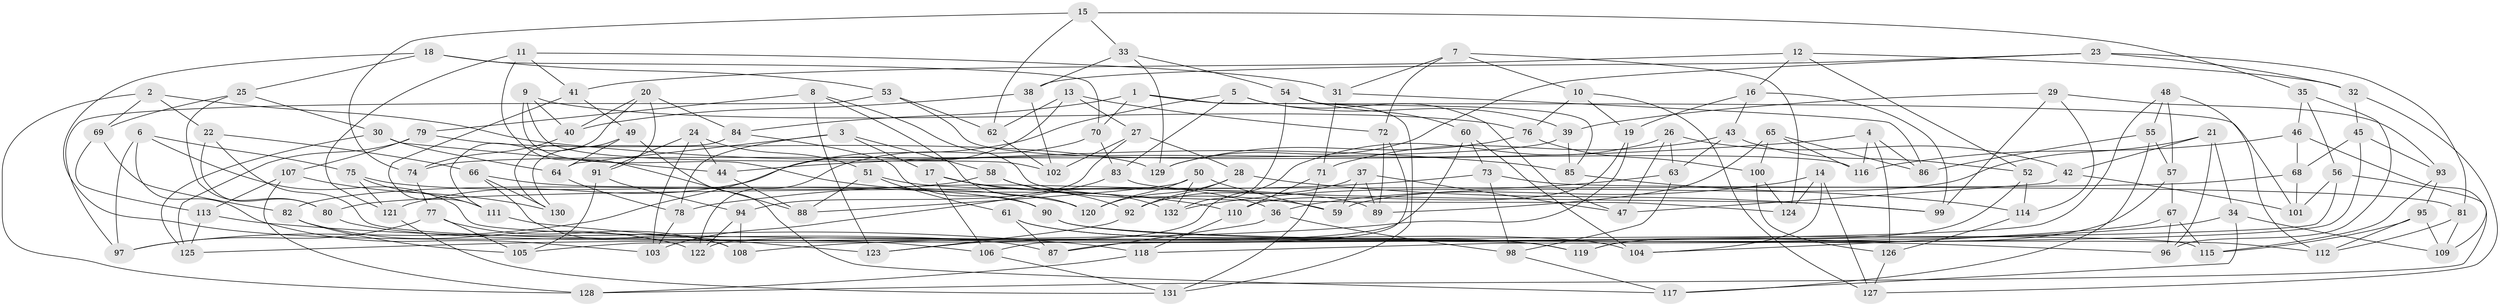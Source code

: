 // Generated by graph-tools (version 1.1) at 2025/11/02/27/25 16:11:47]
// undirected, 132 vertices, 264 edges
graph export_dot {
graph [start="1"]
  node [color=gray90,style=filled];
  1;
  2;
  3;
  4;
  5;
  6;
  7;
  8;
  9;
  10;
  11;
  12;
  13;
  14;
  15;
  16;
  17;
  18;
  19;
  20;
  21;
  22;
  23;
  24;
  25;
  26;
  27;
  28;
  29;
  30;
  31;
  32;
  33;
  34;
  35;
  36;
  37;
  38;
  39;
  40;
  41;
  42;
  43;
  44;
  45;
  46;
  47;
  48;
  49;
  50;
  51;
  52;
  53;
  54;
  55;
  56;
  57;
  58;
  59;
  60;
  61;
  62;
  63;
  64;
  65;
  66;
  67;
  68;
  69;
  70;
  71;
  72;
  73;
  74;
  75;
  76;
  77;
  78;
  79;
  80;
  81;
  82;
  83;
  84;
  85;
  86;
  87;
  88;
  89;
  90;
  91;
  92;
  93;
  94;
  95;
  96;
  97;
  98;
  99;
  100;
  101;
  102;
  103;
  104;
  105;
  106;
  107;
  108;
  109;
  110;
  111;
  112;
  113;
  114;
  115;
  116;
  117;
  118;
  119;
  120;
  121;
  122;
  123;
  124;
  125;
  126;
  127;
  128;
  129;
  130;
  131;
  132;
  1 -- 131;
  1 -- 84;
  1 -- 70;
  1 -- 101;
  2 -- 69;
  2 -- 128;
  2 -- 85;
  2 -- 22;
  3 -- 17;
  3 -- 58;
  3 -- 78;
  3 -- 64;
  4 -- 126;
  4 -- 44;
  4 -- 86;
  4 -- 116;
  5 -- 39;
  5 -- 47;
  5 -- 83;
  5 -- 121;
  6 -- 119;
  6 -- 97;
  6 -- 103;
  6 -- 75;
  7 -- 124;
  7 -- 72;
  7 -- 31;
  7 -- 10;
  8 -- 123;
  8 -- 120;
  8 -- 124;
  8 -- 79;
  9 -- 76;
  9 -- 102;
  9 -- 40;
  9 -- 110;
  10 -- 19;
  10 -- 76;
  10 -- 127;
  11 -- 121;
  11 -- 31;
  11 -- 88;
  11 -- 41;
  12 -- 52;
  12 -- 41;
  12 -- 32;
  12 -- 16;
  13 -- 62;
  13 -- 97;
  13 -- 27;
  13 -- 72;
  14 -- 124;
  14 -- 127;
  14 -- 104;
  14 -- 36;
  15 -- 35;
  15 -- 33;
  15 -- 74;
  15 -- 62;
  16 -- 43;
  16 -- 19;
  16 -- 99;
  17 -- 106;
  17 -- 92;
  17 -- 36;
  18 -- 25;
  18 -- 87;
  18 -- 53;
  18 -- 70;
  19 -- 125;
  19 -- 110;
  20 -- 111;
  20 -- 84;
  20 -- 40;
  20 -- 91;
  21 -- 59;
  21 -- 34;
  21 -- 42;
  21 -- 96;
  22 -- 80;
  22 -- 66;
  22 -- 115;
  23 -- 81;
  23 -- 32;
  23 -- 129;
  23 -- 38;
  24 -- 103;
  24 -- 44;
  24 -- 51;
  24 -- 91;
  25 -- 69;
  25 -- 30;
  25 -- 80;
  26 -- 63;
  26 -- 47;
  26 -- 42;
  26 -- 123;
  27 -- 102;
  27 -- 94;
  27 -- 28;
  28 -- 92;
  28 -- 99;
  28 -- 120;
  29 -- 99;
  29 -- 114;
  29 -- 93;
  29 -- 39;
  30 -- 64;
  30 -- 44;
  30 -- 125;
  31 -- 71;
  31 -- 86;
  32 -- 127;
  32 -- 45;
  33 -- 129;
  33 -- 54;
  33 -- 38;
  34 -- 109;
  34 -- 117;
  34 -- 108;
  35 -- 96;
  35 -- 46;
  35 -- 56;
  36 -- 87;
  36 -- 98;
  37 -- 89;
  37 -- 92;
  37 -- 47;
  37 -- 59;
  38 -- 40;
  38 -- 102;
  39 -- 74;
  39 -- 85;
  40 -- 74;
  41 -- 49;
  41 -- 111;
  42 -- 47;
  42 -- 101;
  43 -- 52;
  43 -- 71;
  43 -- 63;
  44 -- 88;
  45 -- 68;
  45 -- 118;
  45 -- 93;
  46 -- 109;
  46 -- 116;
  46 -- 68;
  48 -- 55;
  48 -- 57;
  48 -- 112;
  48 -- 105;
  49 -- 130;
  49 -- 64;
  49 -- 117;
  50 -- 120;
  50 -- 132;
  50 -- 59;
  50 -- 88;
  51 -- 61;
  51 -- 89;
  51 -- 88;
  52 -- 119;
  52 -- 114;
  53 -- 97;
  53 -- 62;
  53 -- 116;
  54 -- 60;
  54 -- 132;
  54 -- 85;
  55 -- 86;
  55 -- 117;
  55 -- 57;
  56 -- 87;
  56 -- 128;
  56 -- 101;
  57 -- 119;
  57 -- 67;
  58 -- 82;
  58 -- 132;
  58 -- 59;
  60 -- 73;
  60 -- 122;
  60 -- 104;
  61 -- 104;
  61 -- 119;
  61 -- 87;
  62 -- 102;
  63 -- 98;
  63 -- 132;
  64 -- 78;
  65 -- 89;
  65 -- 86;
  65 -- 116;
  65 -- 100;
  66 -- 90;
  66 -- 130;
  66 -- 108;
  67 -- 96;
  67 -- 115;
  67 -- 104;
  68 -- 101;
  68 -- 80;
  69 -- 113;
  69 -- 82;
  70 -- 83;
  70 -- 122;
  71 -- 110;
  71 -- 131;
  72 -- 89;
  72 -- 106;
  73 -- 78;
  73 -- 81;
  73 -- 98;
  74 -- 77;
  75 -- 121;
  75 -- 111;
  75 -- 120;
  76 -- 100;
  76 -- 129;
  77 -- 105;
  77 -- 97;
  77 -- 108;
  78 -- 103;
  79 -- 107;
  79 -- 125;
  79 -- 129;
  80 -- 106;
  81 -- 109;
  81 -- 112;
  82 -- 105;
  82 -- 122;
  83 -- 103;
  83 -- 99;
  84 -- 90;
  84 -- 130;
  85 -- 114;
  90 -- 96;
  90 -- 112;
  91 -- 94;
  91 -- 105;
  92 -- 123;
  93 -- 115;
  93 -- 95;
  94 -- 122;
  94 -- 108;
  95 -- 112;
  95 -- 115;
  95 -- 109;
  98 -- 117;
  100 -- 124;
  100 -- 126;
  106 -- 131;
  107 -- 113;
  107 -- 130;
  107 -- 128;
  110 -- 118;
  111 -- 123;
  113 -- 125;
  113 -- 118;
  114 -- 126;
  118 -- 128;
  121 -- 131;
  126 -- 127;
}
